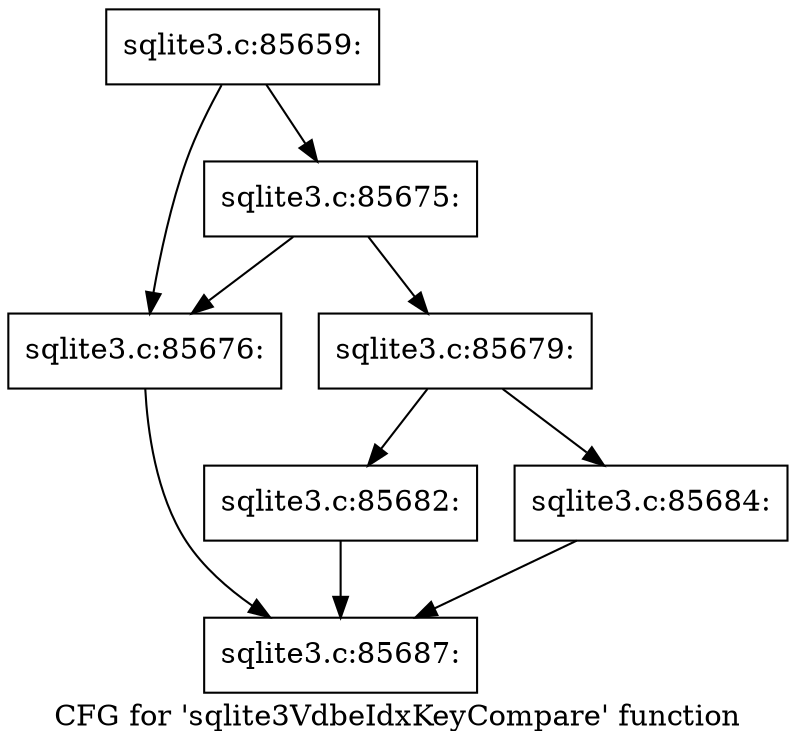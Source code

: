digraph "CFG for 'sqlite3VdbeIdxKeyCompare' function" {
	label="CFG for 'sqlite3VdbeIdxKeyCompare' function";

	Node0x55c0f7547980 [shape=record,label="{sqlite3.c:85659:}"];
	Node0x55c0f7547980 -> Node0x55c0f80c0150;
	Node0x55c0f7547980 -> Node0x55c0f80c01f0;
	Node0x55c0f80c01f0 [shape=record,label="{sqlite3.c:85675:}"];
	Node0x55c0f80c01f0 -> Node0x55c0f80c0150;
	Node0x55c0f80c01f0 -> Node0x55c0f80c01a0;
	Node0x55c0f80c0150 [shape=record,label="{sqlite3.c:85676:}"];
	Node0x55c0f80c0150 -> Node0x55c0f80bda70;
	Node0x55c0f80c01a0 [shape=record,label="{sqlite3.c:85679:}"];
	Node0x55c0f80c01a0 -> Node0x55c0f80c1300;
	Node0x55c0f80c01a0 -> Node0x55c0f80c1350;
	Node0x55c0f80c1300 [shape=record,label="{sqlite3.c:85682:}"];
	Node0x55c0f80c1300 -> Node0x55c0f80bda70;
	Node0x55c0f80c1350 [shape=record,label="{sqlite3.c:85684:}"];
	Node0x55c0f80c1350 -> Node0x55c0f80bda70;
	Node0x55c0f80bda70 [shape=record,label="{sqlite3.c:85687:}"];
}
